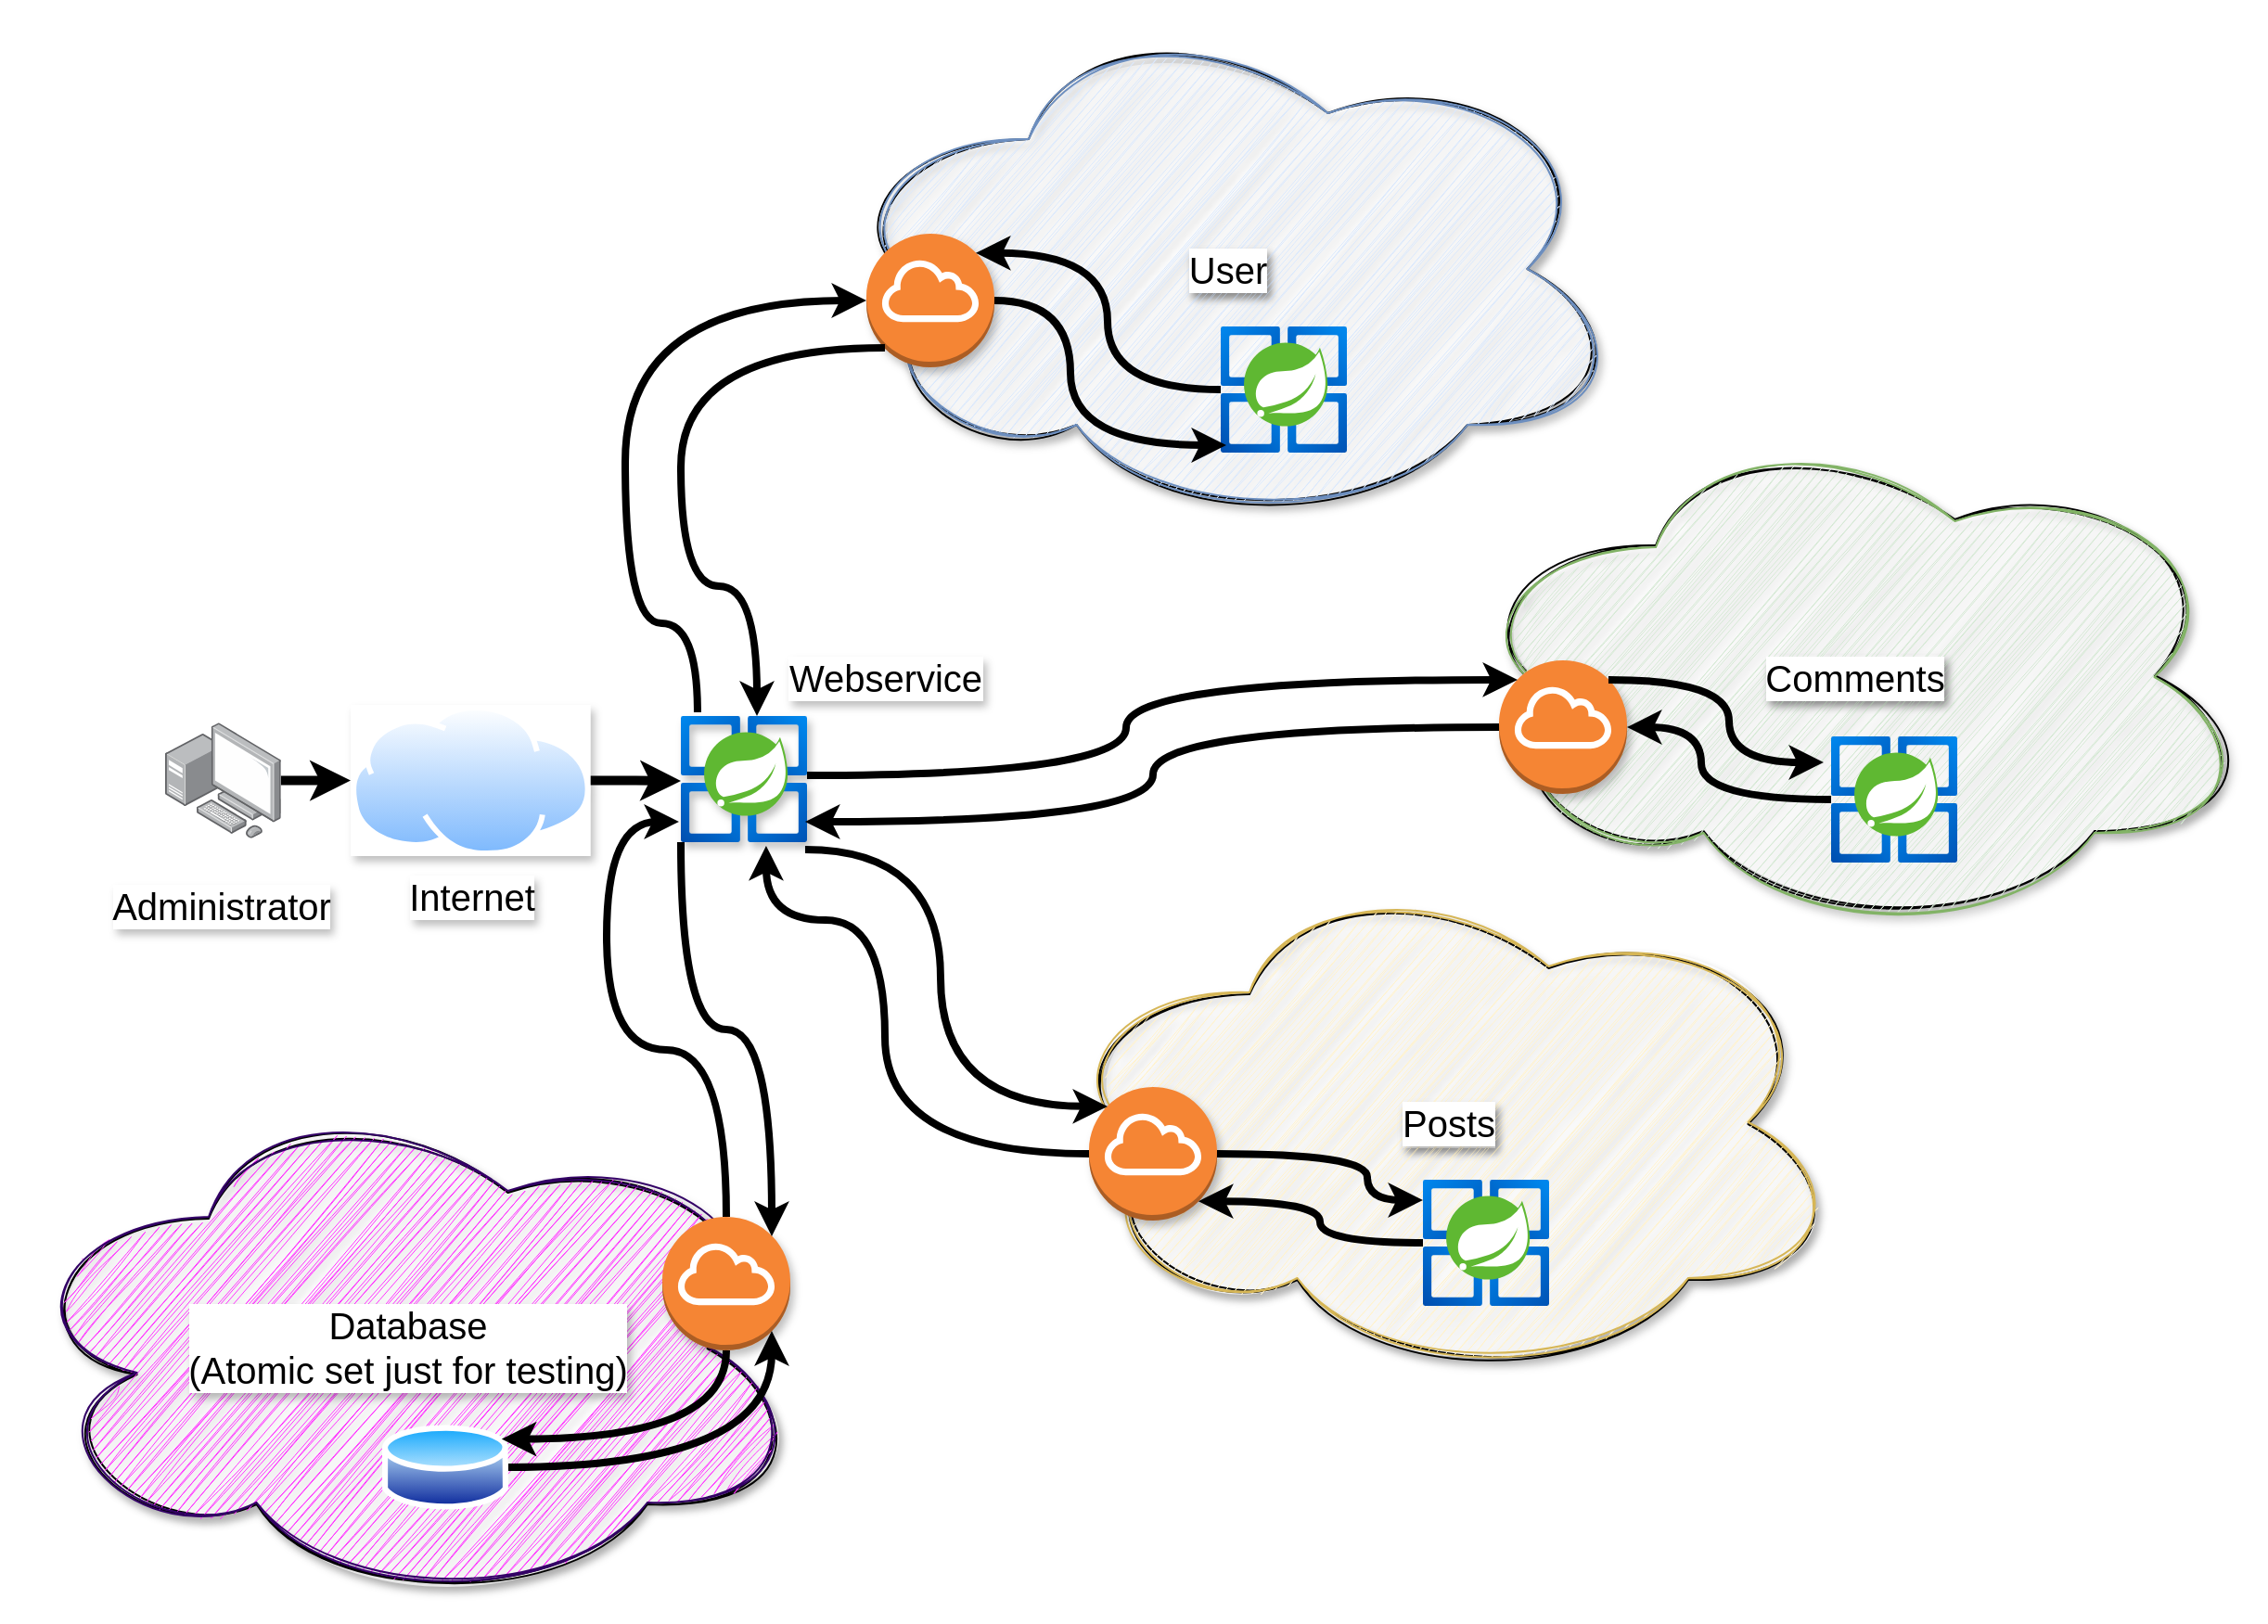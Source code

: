 <mxfile version="24.7.8">
  <diagram name="Page-1" id="jmmwF9GPpmH1hPy_whT4">
    <mxGraphModel dx="2284" dy="1934" grid="1" gridSize="10" guides="1" tooltips="1" connect="1" arrows="1" fold="1" page="1" pageScale="1" pageWidth="850" pageHeight="1100" math="0" shadow="0">
      <root>
        <mxCell id="0" />
        <mxCell id="1" parent="0" />
        <mxCell id="mmH0-Z8Y5qAiqIHCNxW6-4" value="Posts" style="ellipse;shape=cloud;whiteSpace=wrap;html=1;align=center;fontSize=20;labelBackgroundColor=default;textShadow=1;labelBorderColor=none;shadow=1;sketch=1;curveFitting=1;jiggle=2;fillColor=default;" parent="1" vertex="1">
          <mxGeometry x="299" y="410" width="430" height="280" as="geometry" />
        </mxCell>
        <mxCell id="mmH0-Z8Y5qAiqIHCNxW6-3" value="Comments" style="ellipse;shape=cloud;whiteSpace=wrap;html=1;align=center;fontSize=20;labelBackgroundColor=default;textShadow=1;labelBorderColor=none;shadow=1;sketch=1;curveFitting=1;jiggle=2;" parent="1" vertex="1">
          <mxGeometry x="518" y="168" width="430" height="280" as="geometry" />
        </mxCell>
        <mxCell id="mmH0-Z8Y5qAiqIHCNxW6-2" value="User" style="ellipse;shape=cloud;whiteSpace=wrap;html=1;align=center;fontSize=20;labelBackgroundColor=default;textShadow=1;labelBorderColor=none;shadow=1;sketch=1;curveFitting=1;jiggle=2;" parent="1" vertex="1">
          <mxGeometry x="180" y="-51" width="430" height="280" as="geometry" />
        </mxCell>
        <mxCell id="kAXWFs5FDboAaZfHJdH4-12" value="Posts" style="ellipse;shape=cloud;whiteSpace=wrap;html=1;align=center;fontSize=20;labelBackgroundColor=default;textShadow=1;labelBorderColor=none;fillColor=#fff2cc;strokeColor=#d6b656;shadow=1;sketch=1;curveFitting=1;jiggle=2;" parent="1" vertex="1">
          <mxGeometry x="299" y="409" width="430" height="280" as="geometry" />
        </mxCell>
        <mxCell id="kAXWFs5FDboAaZfHJdH4-11" value="Comments" style="ellipse;shape=cloud;whiteSpace=wrap;html=1;align=center;fontSize=20;labelBackgroundColor=default;textShadow=1;labelBorderColor=none;fillColor=#d5e8d4;strokeColor=#82b366;shadow=1;sketch=1;curveFitting=1;jiggle=2;" parent="1" vertex="1">
          <mxGeometry x="518" y="169" width="430" height="280" as="geometry" />
        </mxCell>
        <mxCell id="kAXWFs5FDboAaZfHJdH4-3" value="User" style="ellipse;shape=cloud;whiteSpace=wrap;html=1;align=center;fontSize=20;labelBackgroundColor=default;textShadow=1;labelBorderColor=none;fillColor=#dae8fc;strokeColor=#6c8ebf;shadow=1;sketch=1;curveFitting=1;jiggle=2;" parent="1" vertex="1">
          <mxGeometry x="180" y="-51" width="430" height="280" as="geometry" />
        </mxCell>
        <mxCell id="kAXWFs5FDboAaZfHJdH4-27" style="edgeStyle=orthogonalEdgeStyle;rounded=0;orthogonalLoop=1;jettySize=auto;html=1;curved=1;strokeWidth=4;entryX=0.676;entryY=1.029;entryDx=0;entryDy=0;entryPerimeter=0;" parent="1" source="kAXWFs5FDboAaZfHJdH4-7" target="kAXWFs5FDboAaZfHJdH4-13" edge="1">
          <mxGeometry relative="1" as="geometry">
            <Array as="points">
              <mxPoint x="210" y="566" />
              <mxPoint x="210" y="440" />
              <mxPoint x="146" y="440" />
            </Array>
          </mxGeometry>
        </mxCell>
        <mxCell id="kAXWFs5FDboAaZfHJdH4-7" value="" style="outlineConnect=0;dashed=0;verticalLabelPosition=bottom;verticalAlign=top;align=center;html=1;shape=mxgraph.aws3.internet_gateway;fillColor=#F58534;gradientColor=none;shadow=1;" parent="1" vertex="1">
          <mxGeometry x="320" y="530" width="69" height="72" as="geometry" />
        </mxCell>
        <mxCell id="kAXWFs5FDboAaZfHJdH4-8" value="" style="outlineConnect=0;dashed=0;verticalLabelPosition=bottom;verticalAlign=top;align=center;html=1;shape=mxgraph.aws3.internet_gateway;fillColor=#F58534;gradientColor=none;shadow=1;" parent="1" vertex="1">
          <mxGeometry x="541" y="300" width="69" height="72" as="geometry" />
        </mxCell>
        <mxCell id="kAXWFs5FDboAaZfHJdH4-9" value="" style="outlineConnect=0;dashed=0;verticalLabelPosition=bottom;verticalAlign=top;align=center;html=1;shape=mxgraph.aws3.internet_gateway;fillColor=#F58534;gradientColor=none;shadow=1;" parent="1" vertex="1">
          <mxGeometry x="200" y="70" width="69" height="72" as="geometry" />
        </mxCell>
        <mxCell id="kAXWFs5FDboAaZfHJdH4-10" value="" style="image;aspect=fixed;html=1;points=[];align=center;fontSize=12;image=img/lib/azure2/compute/Azure_Spring_Cloud.svg;" parent="1" vertex="1">
          <mxGeometry x="391" y="120" width="68" height="68" as="geometry" />
        </mxCell>
        <mxCell id="kAXWFs5FDboAaZfHJdH4-13" value="" style="image;aspect=fixed;html=1;points=[];align=left;fontSize=12;image=img/lib/azure2/compute/Azure_Spring_Cloud.svg;shadow=1;" parent="1" vertex="1">
          <mxGeometry x="100" y="330" width="68" height="68" as="geometry" />
        </mxCell>
        <mxCell id="kAXWFs5FDboAaZfHJdH4-14" value="" style="image;aspect=fixed;html=1;points=[];align=center;fontSize=12;image=img/lib/azure2/compute/Azure_Spring_Cloud.svg;" parent="1" vertex="1">
          <mxGeometry x="720" y="341" width="68" height="68" as="geometry" />
        </mxCell>
        <mxCell id="kAXWFs5FDboAaZfHJdH4-15" value="" style="image;aspect=fixed;html=1;points=[];align=center;fontSize=12;image=img/lib/azure2/compute/Azure_Spring_Cloud.svg;" parent="1" vertex="1">
          <mxGeometry x="500" y="580" width="68" height="68" as="geometry" />
        </mxCell>
        <mxCell id="kAXWFs5FDboAaZfHJdH4-16" style="edgeStyle=orthogonalEdgeStyle;rounded=0;orthogonalLoop=1;jettySize=auto;html=1;entryX=0;entryY=0.5;entryDx=0;entryDy=0;entryPerimeter=0;labelBorderColor=none;curved=1;strokeWidth=4;exitX=0.132;exitY=-0.029;exitDx=0;exitDy=0;exitPerimeter=0;" parent="1" source="kAXWFs5FDboAaZfHJdH4-13" target="kAXWFs5FDboAaZfHJdH4-9" edge="1">
          <mxGeometry relative="1" as="geometry">
            <Array as="points">
              <mxPoint x="109" y="280" />
              <mxPoint x="70" y="280" />
              <mxPoint x="70" y="106" />
            </Array>
          </mxGeometry>
        </mxCell>
        <mxCell id="kAXWFs5FDboAaZfHJdH4-17" style="edgeStyle=orthogonalEdgeStyle;rounded=0;orthogonalLoop=1;jettySize=auto;html=1;entryX=0.044;entryY=0.941;entryDx=0;entryDy=0;entryPerimeter=0;labelBorderColor=none;curved=1;strokeWidth=4;" parent="1" source="kAXWFs5FDboAaZfHJdH4-9" target="kAXWFs5FDboAaZfHJdH4-10" edge="1">
          <mxGeometry relative="1" as="geometry">
            <Array as="points">
              <mxPoint x="310" y="106" />
              <mxPoint x="310" y="184" />
            </Array>
          </mxGeometry>
        </mxCell>
        <mxCell id="kAXWFs5FDboAaZfHJdH4-18" style="edgeStyle=orthogonalEdgeStyle;rounded=0;orthogonalLoop=1;jettySize=auto;html=1;entryX=0.855;entryY=0.145;entryDx=0;entryDy=0;entryPerimeter=0;curved=1;strokeWidth=4;" parent="1" source="kAXWFs5FDboAaZfHJdH4-10" target="kAXWFs5FDboAaZfHJdH4-9" edge="1">
          <mxGeometry relative="1" as="geometry" />
        </mxCell>
        <mxCell id="kAXWFs5FDboAaZfHJdH4-19" style="edgeStyle=orthogonalEdgeStyle;rounded=0;orthogonalLoop=1;jettySize=auto;html=1;entryX=0.603;entryY=0;entryDx=0;entryDy=0;entryPerimeter=0;curved=1;strokeWidth=4;exitX=0.145;exitY=0.855;exitDx=0;exitDy=0;exitPerimeter=0;" parent="1" source="kAXWFs5FDboAaZfHJdH4-9" target="kAXWFs5FDboAaZfHJdH4-13" edge="1">
          <mxGeometry relative="1" as="geometry">
            <Array as="points">
              <mxPoint x="100" y="132" />
              <mxPoint x="100" y="260" />
              <mxPoint x="141" y="260" />
            </Array>
          </mxGeometry>
        </mxCell>
        <mxCell id="kAXWFs5FDboAaZfHJdH4-20" style="edgeStyle=orthogonalEdgeStyle;rounded=0;orthogonalLoop=1;jettySize=auto;html=1;exitX=0.855;exitY=0.145;exitDx=0;exitDy=0;exitPerimeter=0;entryX=-0.059;entryY=0.206;entryDx=0;entryDy=0;entryPerimeter=0;curved=1;strokeWidth=4;" parent="1" source="kAXWFs5FDboAaZfHJdH4-8" target="kAXWFs5FDboAaZfHJdH4-14" edge="1">
          <mxGeometry relative="1" as="geometry" />
        </mxCell>
        <mxCell id="kAXWFs5FDboAaZfHJdH4-21" style="edgeStyle=orthogonalEdgeStyle;rounded=0;orthogonalLoop=1;jettySize=auto;html=1;entryX=1;entryY=0.5;entryDx=0;entryDy=0;entryPerimeter=0;curved=1;strokeWidth=4;" parent="1" source="kAXWFs5FDboAaZfHJdH4-14" target="kAXWFs5FDboAaZfHJdH4-8" edge="1">
          <mxGeometry relative="1" as="geometry">
            <Array as="points">
              <mxPoint x="650" y="375" />
              <mxPoint x="650" y="336" />
            </Array>
          </mxGeometry>
        </mxCell>
        <mxCell id="kAXWFs5FDboAaZfHJdH4-23" style="edgeStyle=orthogonalEdgeStyle;rounded=0;orthogonalLoop=1;jettySize=auto;html=1;entryX=0.145;entryY=0.145;entryDx=0;entryDy=0;entryPerimeter=0;curved=1;strokeWidth=4;exitX=1;exitY=0.471;exitDx=0;exitDy=0;exitPerimeter=0;" parent="1" source="kAXWFs5FDboAaZfHJdH4-13" target="kAXWFs5FDboAaZfHJdH4-8" edge="1">
          <mxGeometry relative="1" as="geometry">
            <Array as="points">
              <mxPoint x="340" y="362" />
              <mxPoint x="340" y="310" />
            </Array>
          </mxGeometry>
        </mxCell>
        <mxCell id="kAXWFs5FDboAaZfHJdH4-24" style="edgeStyle=orthogonalEdgeStyle;rounded=0;orthogonalLoop=1;jettySize=auto;html=1;entryX=0.985;entryY=0.838;entryDx=0;entryDy=0;entryPerimeter=0;curved=1;strokeWidth=4;" parent="1" source="kAXWFs5FDboAaZfHJdH4-8" target="kAXWFs5FDboAaZfHJdH4-13" edge="1">
          <mxGeometry relative="1" as="geometry" />
        </mxCell>
        <mxCell id="kAXWFs5FDboAaZfHJdH4-25" value="Webservice" style="text;html=1;align=center;verticalAlign=middle;resizable=0;points=[];autosize=1;strokeColor=none;fillColor=none;fontSize=20;labelBackgroundColor=default;textShadow=1;labelBorderColor=none;" parent="1" vertex="1">
          <mxGeometry x="145" y="289" width="130" height="40" as="geometry" />
        </mxCell>
        <mxCell id="kAXWFs5FDboAaZfHJdH4-26" style="edgeStyle=orthogonalEdgeStyle;rounded=0;orthogonalLoop=1;jettySize=auto;html=1;entryX=0.145;entryY=0.145;entryDx=0;entryDy=0;entryPerimeter=0;curved=1;strokeWidth=4;exitX=0.985;exitY=1.059;exitDx=0;exitDy=0;exitPerimeter=0;" parent="1" source="kAXWFs5FDboAaZfHJdH4-13" target="kAXWFs5FDboAaZfHJdH4-7" edge="1">
          <mxGeometry relative="1" as="geometry">
            <Array as="points">
              <mxPoint x="240" y="402" />
              <mxPoint x="240" y="540" />
            </Array>
          </mxGeometry>
        </mxCell>
        <mxCell id="kAXWFs5FDboAaZfHJdH4-28" style="edgeStyle=orthogonalEdgeStyle;rounded=0;orthogonalLoop=1;jettySize=auto;html=1;entryX=0;entryY=0.162;entryDx=0;entryDy=0;entryPerimeter=0;strokeWidth=4;curved=1;" parent="1" source="kAXWFs5FDboAaZfHJdH4-7" target="kAXWFs5FDboAaZfHJdH4-15" edge="1">
          <mxGeometry relative="1" as="geometry">
            <Array as="points">
              <mxPoint x="470" y="566" />
              <mxPoint x="470" y="591" />
            </Array>
          </mxGeometry>
        </mxCell>
        <mxCell id="kAXWFs5FDboAaZfHJdH4-30" style="edgeStyle=orthogonalEdgeStyle;rounded=0;orthogonalLoop=1;jettySize=auto;html=1;entryX=0.855;entryY=0.855;entryDx=0;entryDy=0;entryPerimeter=0;strokeWidth=4;curved=1;" parent="1" source="kAXWFs5FDboAaZfHJdH4-15" target="kAXWFs5FDboAaZfHJdH4-7" edge="1">
          <mxGeometry relative="1" as="geometry" />
        </mxCell>
        <mxCell id="kAXWFs5FDboAaZfHJdH4-32" value="&lt;font style=&quot;font-size: 20px;&quot;&gt;Internet&lt;/font&gt;" style="image;aspect=fixed;perimeter=ellipsePerimeter;html=1;align=center;shadow=1;dashed=0;spacingTop=3;image=img/lib/active_directory/internet_cloud.svg;textShadow=1;fontSize=20;labelBackgroundColor=default;labelBorderColor=none;imageBackground=default;imageBorder=none;" parent="1" vertex="1">
          <mxGeometry x="-78" y="324" width="129.37" height="81.5" as="geometry" />
        </mxCell>
        <mxCell id="kAXWFs5FDboAaZfHJdH4-33" style="edgeStyle=orthogonalEdgeStyle;rounded=0;orthogonalLoop=1;jettySize=auto;html=1;entryX=0;entryY=0.5;entryDx=0;entryDy=0;strokeWidth=5;" parent="1" source="kAXWFs5FDboAaZfHJdH4-34" target="kAXWFs5FDboAaZfHJdH4-32" edge="1">
          <mxGeometry relative="1" as="geometry" />
        </mxCell>
        <mxCell id="kAXWFs5FDboAaZfHJdH4-34" value="" style="image;points=[];aspect=fixed;html=1;align=center;shadow=0;dashed=0;image=img/lib/allied_telesis/computer_and_terminals/Personal_Computer_with_Server.svg;" parent="1" vertex="1">
          <mxGeometry x="-178" y="333.55" width="62.4" height="62.4" as="geometry" />
        </mxCell>
        <mxCell id="kAXWFs5FDboAaZfHJdH4-35" style="edgeStyle=orthogonalEdgeStyle;rounded=0;orthogonalLoop=1;jettySize=auto;html=1;exitX=1;exitY=0.5;exitDx=0;exitDy=0;entryX=-0.029;entryY=0.529;entryDx=0;entryDy=0;entryPerimeter=0;strokeWidth=5;" parent="1" source="kAXWFs5FDboAaZfHJdH4-32" edge="1">
          <mxGeometry relative="1" as="geometry">
            <mxPoint x="100" y="365" as="targetPoint" />
          </mxGeometry>
        </mxCell>
        <mxCell id="kAXWFs5FDboAaZfHJdH4-36" value="Administrator" style="text;html=1;align=center;verticalAlign=middle;resizable=0;points=[];autosize=1;strokeColor=none;fillColor=none;fontSize=20;labelBackgroundColor=default;labelBorderColor=none;textShadow=1;" parent="1" vertex="1">
          <mxGeometry x="-218" y="412" width="140" height="40" as="geometry" />
        </mxCell>
        <mxCell id="uVxak0vY3RFMjPCIiY9f-1" value="Posts" style="ellipse;shape=cloud;whiteSpace=wrap;html=1;align=center;fontSize=20;labelBackgroundColor=default;textShadow=1;labelBorderColor=none;shadow=1;sketch=1;curveFitting=1;jiggle=2;fillColor=default;" vertex="1" parent="1">
          <mxGeometry x="-262" y="531" width="430" height="280" as="geometry" />
        </mxCell>
        <mxCell id="uVxak0vY3RFMjPCIiY9f-2" value="Database&lt;div&gt;(Atomic set just for testing)&lt;/div&gt;" style="ellipse;shape=cloud;whiteSpace=wrap;html=1;align=center;fontSize=20;labelBackgroundColor=default;textShadow=1;labelBorderColor=none;fillColor=#FF33FF;strokeColor=#330066;shadow=1;sketch=1;curveFitting=1;jiggle=2;" vertex="1" parent="1">
          <mxGeometry x="-262" y="530" width="430" height="280" as="geometry" />
        </mxCell>
        <mxCell id="uVxak0vY3RFMjPCIiY9f-3" value="" style="outlineConnect=0;dashed=0;verticalLabelPosition=bottom;verticalAlign=top;align=center;html=1;shape=mxgraph.aws3.internet_gateway;fillColor=#F58534;gradientColor=none;shadow=1;" vertex="1" parent="1">
          <mxGeometry x="90" y="600" width="69" height="72" as="geometry" />
        </mxCell>
        <mxCell id="uVxak0vY3RFMjPCIiY9f-4" value="" style="aspect=fixed;html=1;align=center;fontSize=12;image=img/lib/active_directory/database.svg;shape=image;labelBackgroundColor=default;verticalAlign=top;verticalLabelPosition=bottom;perimeter=ellipsePerimeter;shadow=0;dashed=0;spacingTop=3;" vertex="1" parent="1">
          <mxGeometry x="-61" y="701" width="68" height="68" as="geometry" />
        </mxCell>
        <mxCell id="uVxak0vY3RFMjPCIiY9f-5" style="edgeStyle=orthogonalEdgeStyle;rounded=0;orthogonalLoop=1;jettySize=auto;html=1;entryX=1;entryY=0.25;entryDx=0;entryDy=0;strokeWidth=4;curved=1;" edge="1" parent="1" source="uVxak0vY3RFMjPCIiY9f-3" target="uVxak0vY3RFMjPCIiY9f-4">
          <mxGeometry relative="1" as="geometry">
            <Array as="points">
              <mxPoint x="125" y="720" />
            </Array>
          </mxGeometry>
        </mxCell>
        <mxCell id="uVxak0vY3RFMjPCIiY9f-6" style="edgeStyle=orthogonalEdgeStyle;rounded=0;orthogonalLoop=1;jettySize=auto;html=1;entryX=0.855;entryY=0.855;entryDx=0;entryDy=0;entryPerimeter=0;strokeWidth=4;curved=1;" edge="1" parent="1" source="uVxak0vY3RFMjPCIiY9f-4" target="uVxak0vY3RFMjPCIiY9f-3">
          <mxGeometry relative="1" as="geometry" />
        </mxCell>
        <mxCell id="uVxak0vY3RFMjPCIiY9f-9" style="edgeStyle=orthogonalEdgeStyle;rounded=0;orthogonalLoop=1;jettySize=auto;html=1;entryX=-0.015;entryY=0.838;entryDx=0;entryDy=0;entryPerimeter=0;curved=1;strokeWidth=4;" edge="1" parent="1" source="uVxak0vY3RFMjPCIiY9f-3" target="kAXWFs5FDboAaZfHJdH4-13">
          <mxGeometry relative="1" as="geometry">
            <Array as="points">
              <mxPoint x="125" y="510" />
              <mxPoint x="60" y="510" />
              <mxPoint x="60" y="387" />
            </Array>
          </mxGeometry>
        </mxCell>
        <mxCell id="uVxak0vY3RFMjPCIiY9f-10" style="edgeStyle=orthogonalEdgeStyle;rounded=0;orthogonalLoop=1;jettySize=auto;html=1;entryX=0.855;entryY=0.145;entryDx=0;entryDy=0;entryPerimeter=0;curved=1;strokeWidth=4;" edge="1" parent="1" source="kAXWFs5FDboAaZfHJdH4-13" target="uVxak0vY3RFMjPCIiY9f-3">
          <mxGeometry relative="1" as="geometry">
            <Array as="points">
              <mxPoint x="100" y="499" />
              <mxPoint x="149" y="499" />
            </Array>
          </mxGeometry>
        </mxCell>
      </root>
    </mxGraphModel>
  </diagram>
</mxfile>
